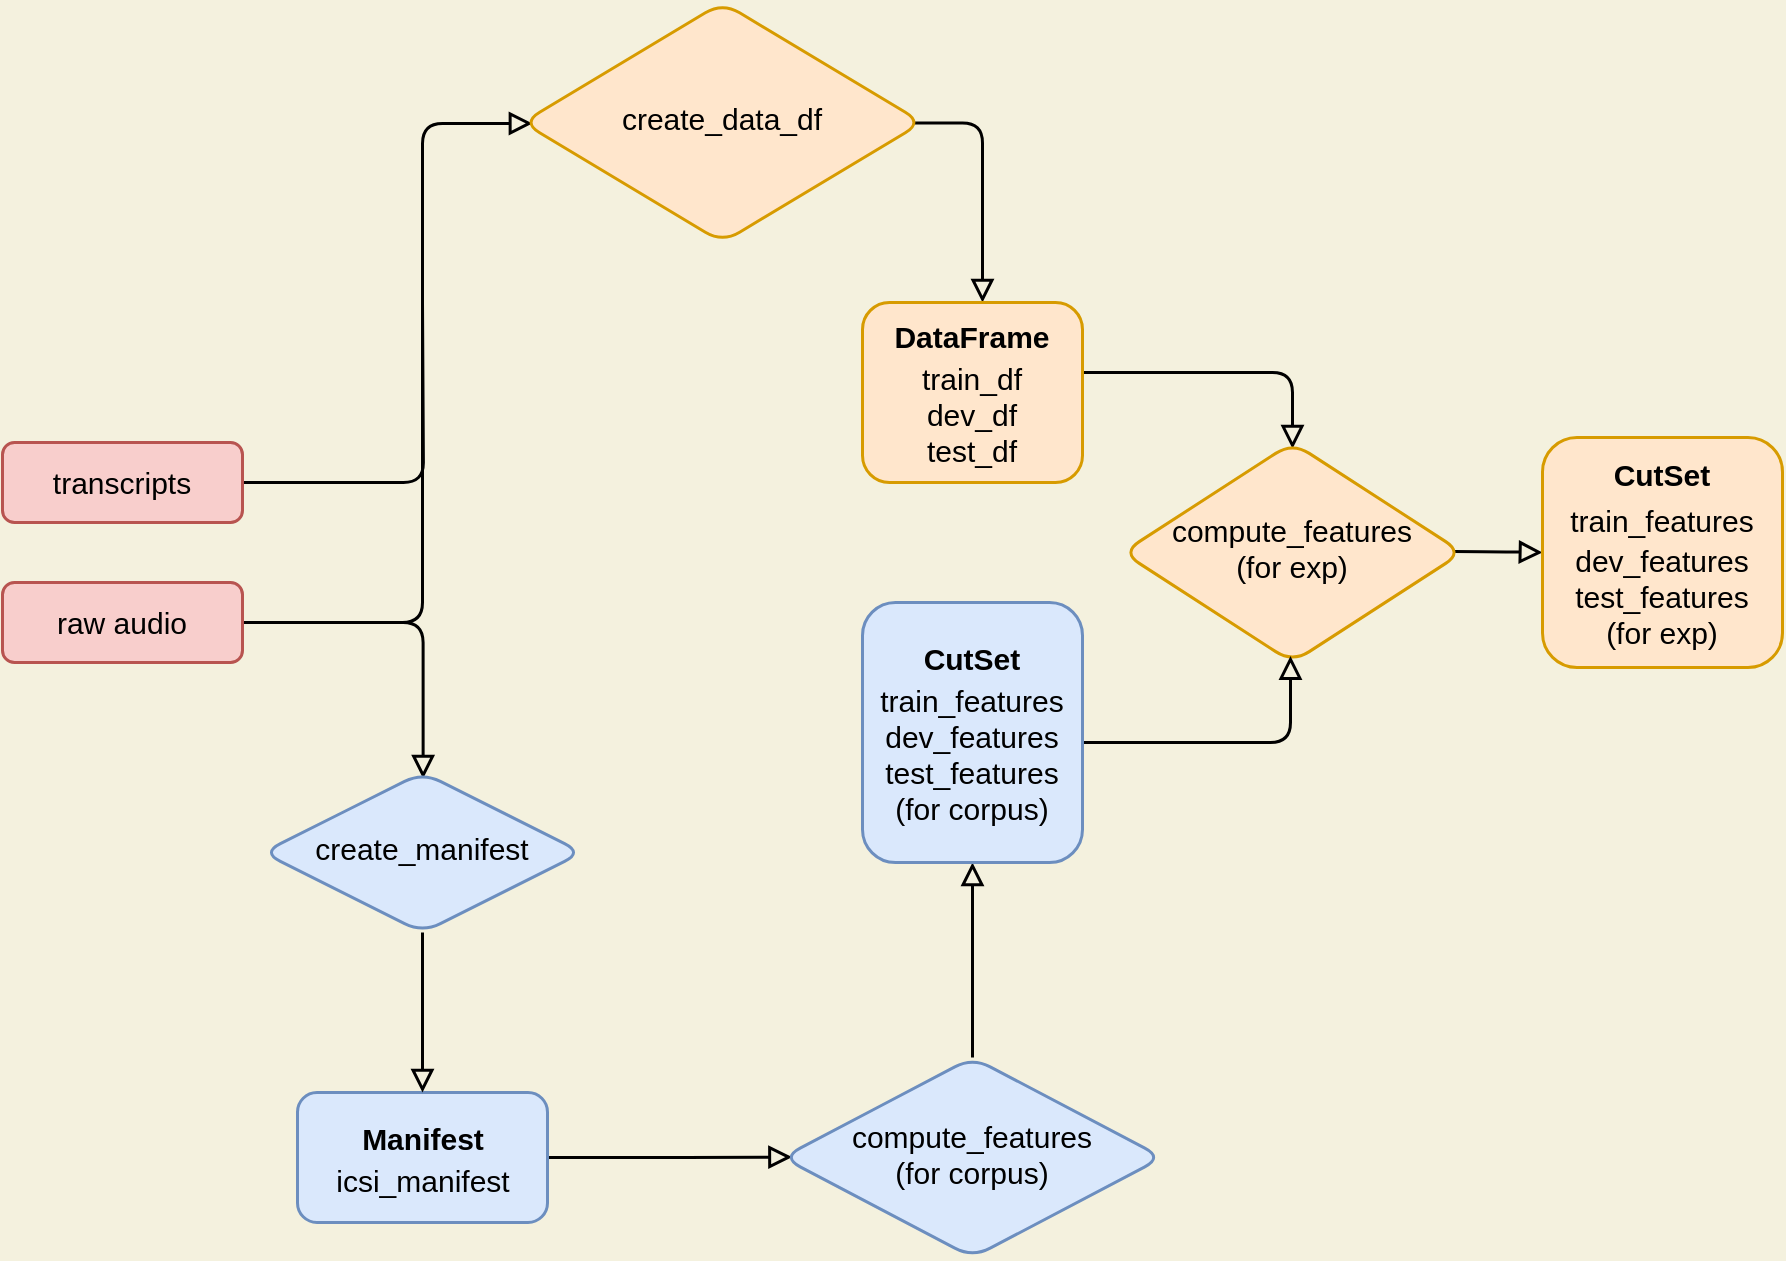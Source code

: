 <mxfile version="17.2.2" type="device"><diagram id="C5RBs43oDa-KdzZeNtuy" name="Page-1"><mxGraphModel dx="1422" dy="880" grid="1" gridSize="10" guides="1" tooltips="1" connect="1" arrows="1" fold="1" page="1" pageScale="1" pageWidth="827" pageHeight="1169" background="#F4F1DE" math="0" shadow="0"><root><mxCell id="WIyWlLk6GJQsqaUBKTNV-0"/><mxCell id="WIyWlLk6GJQsqaUBKTNV-1" parent="WIyWlLk6GJQsqaUBKTNV-0"/><mxCell id="WIyWlLk6GJQsqaUBKTNV-2" value="" style="html=1;jettySize=auto;orthogonalLoop=1;fontSize=15;endArrow=block;endFill=0;endSize=8;strokeWidth=1.5;shadow=0;labelBackgroundColor=none;edgeStyle=orthogonalEdgeStyle;entryX=0.025;entryY=0.504;entryDx=0;entryDy=0;entryPerimeter=0;strokeColor=#000000;fontColor=#000000;labelBorderColor=#000000;" parent="WIyWlLk6GJQsqaUBKTNV-1" source="WIyWlLk6GJQsqaUBKTNV-3" target="WIyWlLk6GJQsqaUBKTNV-6" edge="1"><mxGeometry relative="1" as="geometry"><Array as="points"><mxPoint x="220" y="430"/><mxPoint x="220" y="180"/></Array></mxGeometry></mxCell><mxCell id="KlHTfSIzek7CXGwW3eXX-22" style="edgeStyle=orthogonalEdgeStyle;rounded=1;orthogonalLoop=1;jettySize=auto;html=1;exitX=1;exitY=0.5;exitDx=0;exitDy=0;entryX=0.502;entryY=0.038;entryDx=0;entryDy=0;startArrow=none;startFill=0;endArrow=block;endFill=0;startSize=8;endSize=8;entryPerimeter=0;labelBackgroundColor=#F4F1DE;strokeColor=#000000;fontColor=#000000;labelBorderColor=#000000;fontSize=15;strokeWidth=1.5;" parent="WIyWlLk6GJQsqaUBKTNV-1" source="WIyWlLk6GJQsqaUBKTNV-3" target="KlHTfSIzek7CXGwW3eXX-6" edge="1"><mxGeometry relative="1" as="geometry"/></mxCell><mxCell id="WIyWlLk6GJQsqaUBKTNV-3" value="raw audio" style="whiteSpace=wrap;html=1;fontSize=15;glass=0;strokeWidth=1.5;shadow=0;rounded=1;fillColor=#f8cecc;strokeColor=#b85450;" parent="WIyWlLk6GJQsqaUBKTNV-1" vertex="1"><mxGeometry x="10" y="410" width="120" height="40" as="geometry"/></mxCell><mxCell id="WIyWlLk6GJQsqaUBKTNV-5" value="" style="edgeStyle=orthogonalEdgeStyle;html=1;jettySize=auto;orthogonalLoop=1;fontSize=15;endArrow=block;endFill=0;endSize=8;strokeWidth=1.5;shadow=0;labelBackgroundColor=none;exitX=0.971;exitY=0.502;exitDx=0;exitDy=0;exitPerimeter=0;strokeColor=#000000;fontColor=#000000;labelBorderColor=#000000;" parent="WIyWlLk6GJQsqaUBKTNV-1" source="WIyWlLk6GJQsqaUBKTNV-6" target="WIyWlLk6GJQsqaUBKTNV-7" edge="1"><mxGeometry y="10" relative="1" as="geometry"><mxPoint as="offset"/><Array as="points"><mxPoint x="500" y="180"/></Array></mxGeometry></mxCell><mxCell id="WIyWlLk6GJQsqaUBKTNV-6" value="&lt;div style=&quot;font-size: 15px&quot;&gt;create_data_df&lt;/div&gt;" style="rhombus;whiteSpace=wrap;html=1;shadow=0;fontFamily=Helvetica;fontSize=15;align=center;strokeWidth=1.5;spacing=6;spacingTop=-4;rounded=1;fillColor=#ffe6cc;strokeColor=#d79b00;" parent="WIyWlLk6GJQsqaUBKTNV-1" vertex="1"><mxGeometry x="270" y="120" width="200" height="120" as="geometry"/></mxCell><mxCell id="KlHTfSIzek7CXGwW3eXX-4" style="edgeStyle=orthogonalEdgeStyle;orthogonalLoop=1;jettySize=auto;html=1;entryX=0.5;entryY=0.028;entryDx=0;entryDy=0;endArrow=block;endFill=0;endSize=8;entryPerimeter=0;labelBackgroundColor=#F4F1DE;strokeColor=#000000;fontColor=#000000;labelBorderColor=#000000;fontSize=15;strokeWidth=1.5;" parent="WIyWlLk6GJQsqaUBKTNV-1" source="WIyWlLk6GJQsqaUBKTNV-7" target="KlHTfSIzek7CXGwW3eXX-2" edge="1"><mxGeometry relative="1" as="geometry"><Array as="points"><mxPoint x="655" y="305"/></Array></mxGeometry></mxCell><mxCell id="WIyWlLk6GJQsqaUBKTNV-7" value="&lt;div style=&quot;font-size: 15px ; line-height: 1.5&quot;&gt;&lt;b&gt;DataFrame&lt;/b&gt;&lt;br&gt;&lt;/div&gt;&lt;div style=&quot;font-size: 15px&quot;&gt;train_df&lt;/div&gt;&lt;div style=&quot;font-size: 15px&quot;&gt;dev_df&lt;/div&gt;&lt;div style=&quot;font-size: 15px&quot;&gt;test_df&lt;/div&gt;" style="whiteSpace=wrap;html=1;fontSize=15;glass=0;strokeWidth=1.5;shadow=0;rounded=1;fillColor=#ffe6cc;strokeColor=#d79b00;" parent="WIyWlLk6GJQsqaUBKTNV-1" vertex="1"><mxGeometry x="440" y="270" width="110" height="90" as="geometry"/></mxCell><mxCell id="KlHTfSIzek7CXGwW3eXX-21" style="edgeStyle=orthogonalEdgeStyle;orthogonalLoop=1;jettySize=auto;html=1;exitX=1;exitY=0.5;exitDx=0;exitDy=0;startArrow=none;startFill=0;endArrow=none;endFill=0;labelBackgroundColor=#F4F1DE;strokeColor=#000000;fontColor=#000000;labelBorderColor=#000000;fontSize=15;strokeWidth=1.5;" parent="WIyWlLk6GJQsqaUBKTNV-1" source="KlHTfSIzek7CXGwW3eXX-0" edge="1"><mxGeometry relative="1" as="geometry"><mxPoint x="220" y="270" as="targetPoint"/></mxGeometry></mxCell><mxCell id="KlHTfSIzek7CXGwW3eXX-0" value="transcripts" style="whiteSpace=wrap;html=1;fontSize=15;glass=0;strokeWidth=1.5;shadow=0;rounded=1;fillColor=#f8cecc;strokeColor=#b85450;" parent="WIyWlLk6GJQsqaUBKTNV-1" vertex="1"><mxGeometry x="10" y="340" width="120" height="40" as="geometry"/></mxCell><mxCell id="KlHTfSIzek7CXGwW3eXX-18" style="edgeStyle=orthogonalEdgeStyle;orthogonalLoop=1;jettySize=auto;html=1;exitX=0.974;exitY=0.496;exitDx=0;exitDy=0;entryX=0;entryY=0.5;entryDx=0;entryDy=0;startArrow=none;startFill=0;endArrow=block;endFill=0;endSize=8;exitPerimeter=0;labelBackgroundColor=#F4F1DE;strokeColor=#000000;fontColor=#000000;labelBorderColor=#000000;fontSize=15;strokeWidth=1.5;" parent="WIyWlLk6GJQsqaUBKTNV-1" source="KlHTfSIzek7CXGwW3eXX-2" target="KlHTfSIzek7CXGwW3eXX-17" edge="1"><mxGeometry relative="1" as="geometry"/></mxCell><mxCell id="KlHTfSIzek7CXGwW3eXX-2" value="&lt;div style=&quot;font-size: 15px;&quot;&gt;compute_features&lt;/div&gt;&lt;div style=&quot;font-size: 15px;&quot;&gt;(for exp)&lt;br style=&quot;font-size: 15px;&quot;&gt;&lt;/div&gt;" style="rhombus;whiteSpace=wrap;html=1;shadow=0;fontFamily=Helvetica;fontSize=15;align=center;strokeWidth=1.5;spacing=6;spacingTop=-4;rounded=1;fillColor=#ffe6cc;strokeColor=#d79b00;arcSize=20;" parent="WIyWlLk6GJQsqaUBKTNV-1" vertex="1"><mxGeometry x="570" y="340" width="170" height="110" as="geometry"/></mxCell><mxCell id="KlHTfSIzek7CXGwW3eXX-11" style="edgeStyle=orthogonalEdgeStyle;orthogonalLoop=1;jettySize=auto;html=1;startArrow=none;startFill=0;endArrow=block;endFill=0;entryX=0.025;entryY=0.498;entryDx=0;entryDy=0;endSize=8;entryPerimeter=0;labelBackgroundColor=#F4F1DE;strokeColor=#000000;fontColor=#000000;labelBorderColor=#000000;fontSize=15;strokeWidth=1.5;" parent="WIyWlLk6GJQsqaUBKTNV-1" source="KlHTfSIzek7CXGwW3eXX-5" target="KlHTfSIzek7CXGwW3eXX-12" edge="1"><mxGeometry relative="1" as="geometry"><mxPoint x="540" y="570" as="targetPoint"/></mxGeometry></mxCell><mxCell id="KlHTfSIzek7CXGwW3eXX-5" value="&lt;div style=&quot;line-height: 1.5&quot;&gt;&lt;b&gt;Manifest&lt;/b&gt;&lt;/div&gt;&lt;div&gt;icsi_manifest&lt;/div&gt;" style="whiteSpace=wrap;html=1;fontSize=15;glass=0;strokeWidth=1.5;shadow=0;rounded=1;fillColor=#dae8fc;strokeColor=#6c8ebf;" parent="WIyWlLk6GJQsqaUBKTNV-1" vertex="1"><mxGeometry x="157.5" y="665" width="125" height="65" as="geometry"/></mxCell><mxCell id="KlHTfSIzek7CXGwW3eXX-10" style="edgeStyle=orthogonalEdgeStyle;orthogonalLoop=1;jettySize=auto;html=1;startArrow=none;startFill=0;endArrow=block;endFill=0;endSize=8;labelBackgroundColor=#F4F1DE;strokeColor=#000000;fontColor=#000000;labelBorderColor=#000000;fontSize=15;strokeWidth=1.5;" parent="WIyWlLk6GJQsqaUBKTNV-1" source="KlHTfSIzek7CXGwW3eXX-6" target="KlHTfSIzek7CXGwW3eXX-5" edge="1"><mxGeometry relative="1" as="geometry"/></mxCell><mxCell id="KlHTfSIzek7CXGwW3eXX-6" value="&lt;div style=&quot;font-size: 15px;&quot;&gt;create_manifest&lt;/div&gt;" style="rhombus;whiteSpace=wrap;html=1;shadow=0;fontFamily=Helvetica;fontSize=15;align=center;strokeWidth=1.5;spacing=6;spacingTop=-4;rounded=1;fillColor=#dae8fc;strokeColor=#6c8ebf;" parent="WIyWlLk6GJQsqaUBKTNV-1" vertex="1"><mxGeometry x="140" y="505" width="160" height="80" as="geometry"/></mxCell><mxCell id="KlHTfSIzek7CXGwW3eXX-13" style="edgeStyle=orthogonalEdgeStyle;orthogonalLoop=1;jettySize=auto;html=1;startArrow=none;startFill=0;endArrow=block;endFill=0;entryX=0.5;entryY=1;entryDx=0;entryDy=0;endSize=8;labelBackgroundColor=#F4F1DE;strokeColor=#000000;fontColor=#000000;labelBorderColor=#000000;fontSize=15;strokeWidth=1.5;" parent="WIyWlLk6GJQsqaUBKTNV-1" source="KlHTfSIzek7CXGwW3eXX-12" target="KlHTfSIzek7CXGwW3eXX-14" edge="1"><mxGeometry relative="1" as="geometry"><mxPoint x="630" y="450" as="targetPoint"/></mxGeometry></mxCell><mxCell id="KlHTfSIzek7CXGwW3eXX-12" value="&lt;div style=&quot;font-size: 15px;&quot;&gt;compute_features&lt;/div&gt;&lt;div style=&quot;font-size: 15px;&quot;&gt;(for corpus)&lt;br style=&quot;font-size: 15px;&quot;&gt;&lt;/div&gt;" style="rhombus;whiteSpace=wrap;html=1;shadow=0;fontFamily=Helvetica;fontSize=15;align=center;strokeWidth=1.5;spacing=6;spacingTop=-4;rounded=1;fillColor=#dae8fc;strokeColor=#6c8ebf;" parent="WIyWlLk6GJQsqaUBKTNV-1" vertex="1"><mxGeometry x="400" y="647.5" width="190" height="100" as="geometry"/></mxCell><mxCell id="KlHTfSIzek7CXGwW3eXX-16" style="edgeStyle=orthogonalEdgeStyle;orthogonalLoop=1;jettySize=auto;html=1;entryX=0.497;entryY=0.971;entryDx=0;entryDy=0;startArrow=none;startFill=0;endArrow=block;endFill=0;endSize=8;entryPerimeter=0;labelBackgroundColor=#F4F1DE;strokeColor=#000000;fontColor=#000000;labelBorderColor=#000000;fontSize=15;strokeWidth=1.5;" parent="WIyWlLk6GJQsqaUBKTNV-1" source="KlHTfSIzek7CXGwW3eXX-14" target="KlHTfSIzek7CXGwW3eXX-2" edge="1"><mxGeometry relative="1" as="geometry"><Array as="points"><mxPoint x="654" y="490"/><mxPoint x="654" y="447"/></Array></mxGeometry></mxCell><mxCell id="KlHTfSIzek7CXGwW3eXX-14" value="&lt;div style=&quot;font-size: 15px&quot;&gt;&lt;b style=&quot;line-height: 1.5&quot;&gt;CutSet&lt;/b&gt;&lt;br&gt;&lt;/div&gt;&lt;div style=&quot;font-size: 15px&quot;&gt;train_features&lt;/div&gt;&lt;div style=&quot;font-size: 15px&quot;&gt;dev_features&lt;/div&gt;&lt;div style=&quot;font-size: 15px&quot;&gt;test_features&lt;/div&gt;&lt;div style=&quot;font-size: 15px&quot;&gt;(for corpus)&lt;br style=&quot;font-size: 15px&quot;&gt;&lt;/div&gt;" style="whiteSpace=wrap;html=1;fontSize=15;glass=0;strokeWidth=1.5;shadow=0;rounded=1;fillColor=#dae8fc;strokeColor=#6c8ebf;" parent="WIyWlLk6GJQsqaUBKTNV-1" vertex="1"><mxGeometry x="440" y="420" width="110" height="130" as="geometry"/></mxCell><mxCell id="KlHTfSIzek7CXGwW3eXX-17" value="&lt;div style=&quot;font-size: 15px ; line-height: 1.5&quot;&gt;&lt;b&gt;CutSet&lt;/b&gt;&lt;br&gt;train_features&lt;/div&gt;&lt;div style=&quot;font-size: 15px&quot;&gt;dev_features&lt;/div&gt;&lt;div style=&quot;font-size: 15px&quot;&gt;test_features&lt;/div&gt;&lt;div style=&quot;font-size: 15px&quot;&gt;(for exp)&lt;br style=&quot;font-size: 15px&quot;&gt;&lt;/div&gt;" style="whiteSpace=wrap;html=1;fontSize=15;glass=0;strokeWidth=1.5;shadow=0;rounded=1;fillColor=#ffe6cc;strokeColor=#d79b00;labelBorderColor=none;" parent="WIyWlLk6GJQsqaUBKTNV-1" vertex="1"><mxGeometry x="780" y="337.5" width="120" height="115" as="geometry"/></mxCell></root></mxGraphModel></diagram></mxfile>